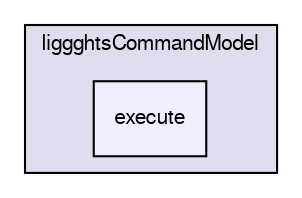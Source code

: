 digraph "/home/cgoniva/CFDEM/CFDEM-x.x-2.1.x/CFDEMcoupling-PUBLIC/src/lagrangian/cfdemParticle/subModels/liggghtsCommandModel/execute" {
  compound=true
  node [ fontsize="10", fontname="FreeSans"];
  edge [ labelfontsize="10", labelfontname="FreeSans"];
  subgraph clusterdir_a5c5685d15dffcce249b298c0addd7ab {
    graph [ bgcolor="#ddddee", pencolor="black", label="liggghtsCommandModel" fontname="FreeSans", fontsize="10", URL="dir_a5c5685d15dffcce249b298c0addd7ab.html"]
  dir_dd1345194253637982d6e0382acccaa6 [shape=box, label="execute", style="filled", fillcolor="#eeeeff", pencolor="black", URL="dir_dd1345194253637982d6e0382acccaa6.html"];
  }
}
